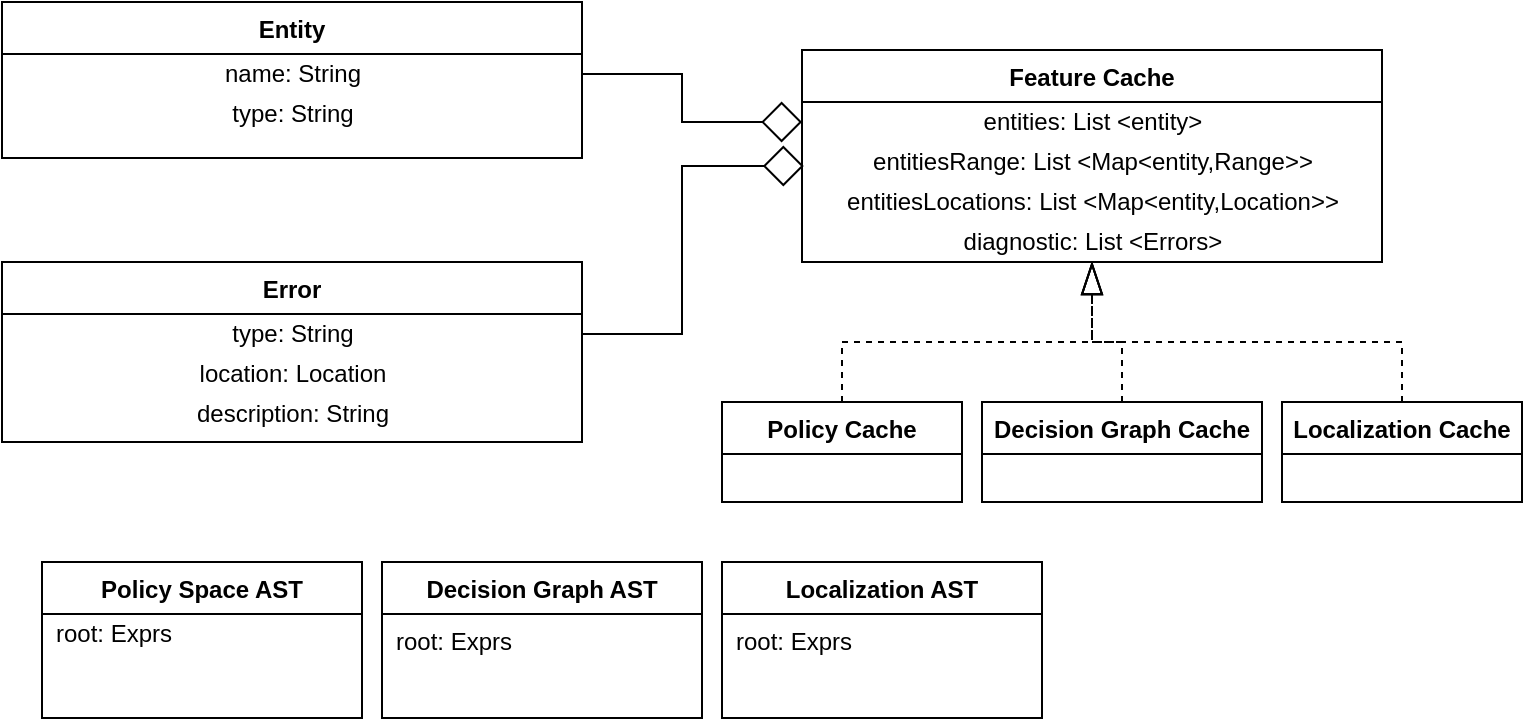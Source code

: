 <mxfile version="12.5.1" type="device"><diagram id="C5RBs43oDa-KdzZeNtuy" name="Page-1"><mxGraphModel dx="1426" dy="841" grid="1" gridSize="10" guides="1" tooltips="1" connect="1" arrows="1" fold="1" page="1" pageScale="1" pageWidth="827" pageHeight="1169" background="none" math="0" shadow="0"><root><mxCell id="WIyWlLk6GJQsqaUBKTNV-0"/><mxCell id="WIyWlLk6GJQsqaUBKTNV-1" parent="WIyWlLk6GJQsqaUBKTNV-0"/><mxCell id="qujARP6uBPNH6qZHEemD-4" value="Decision Graph AST" style="swimlane;fontStyle=1;childLayout=stackLayout;horizontal=1;startSize=26;horizontalStack=0;resizeParent=1;resizeLast=0;collapsible=1;marginBottom=0;rounded=0;shadow=0;strokeWidth=1;" parent="WIyWlLk6GJQsqaUBKTNV-1" vertex="1"><mxGeometry x="250" y="320" width="160" height="78" as="geometry"><mxRectangle x="20" y="80" width="160" height="26" as="alternateBounds"/></mxGeometry></mxCell><mxCell id="qujARP6uBPNH6qZHEemD-19" value="root: Exprs" style="text;html=1;spacingLeft=5;" parent="qujARP6uBPNH6qZHEemD-4" vertex="1"><mxGeometry y="26" width="160" height="30" as="geometry"/></mxCell><mxCell id="qujARP6uBPNH6qZHEemD-5" value="Policy Space AST" style="swimlane;fontStyle=1;childLayout=stackLayout;horizontal=1;startSize=26;horizontalStack=0;resizeParent=1;resizeLast=0;collapsible=1;marginBottom=0;rounded=0;shadow=0;strokeWidth=1;" parent="WIyWlLk6GJQsqaUBKTNV-1" vertex="1"><mxGeometry x="80" y="320" width="160" height="78" as="geometry"><mxRectangle x="20" y="80" width="160" height="26" as="alternateBounds"/></mxGeometry></mxCell><mxCell id="qujARP6uBPNH6qZHEemD-18" value="root: Exprs" style="text;html=1;align=left;verticalAlign=middle;resizable=0;points=[];autosize=1;fontSize=12;spacingLeft=5;" parent="qujARP6uBPNH6qZHEemD-5" vertex="1"><mxGeometry y="26" width="160" height="20" as="geometry"/></mxCell><mxCell id="qujARP6uBPNH6qZHEemD-22" value="Feature Cache" style="swimlane;fontStyle=1;childLayout=stackLayout;horizontal=1;startSize=26;horizontalStack=0;resizeParent=1;resizeLast=0;collapsible=1;marginBottom=0;rounded=0;shadow=0;strokeWidth=1;align=center;" parent="WIyWlLk6GJQsqaUBKTNV-1" vertex="1"><mxGeometry x="460" y="64" width="290" height="106" as="geometry"><mxRectangle x="20" y="80" width="160" height="26" as="alternateBounds"/></mxGeometry></mxCell><mxCell id="qujARP6uBPNH6qZHEemD-24" value="entities: List &amp;lt;entity&amp;gt;" style="text;html=1;align=center;verticalAlign=middle;resizable=0;points=[];autosize=1;fontSize=12;" parent="qujARP6uBPNH6qZHEemD-22" vertex="1"><mxGeometry y="26" width="290" height="20" as="geometry"/></mxCell><mxCell id="t-6Y0nThYywcBs8DZCZJ-10" value="entitiesRange: List &amp;lt;Map&amp;lt;entity,Range&amp;gt;&amp;gt;" style="text;html=1;align=center;verticalAlign=middle;resizable=0;points=[];autosize=1;fontSize=12;" parent="qujARP6uBPNH6qZHEemD-22" vertex="1"><mxGeometry y="46" width="290" height="20" as="geometry"/></mxCell><mxCell id="t-6Y0nThYywcBs8DZCZJ-11" value="entitiesLocations: List &amp;lt;Map&amp;lt;entity,Location&amp;gt;&amp;gt;" style="text;html=1;align=center;verticalAlign=middle;resizable=0;points=[];autosize=1;fontSize=12;" parent="qujARP6uBPNH6qZHEemD-22" vertex="1"><mxGeometry y="66" width="290" height="20" as="geometry"/></mxCell><mxCell id="t-6Y0nThYywcBs8DZCZJ-12" value="diagnostic: List &amp;lt;Errors&amp;gt;" style="text;html=1;align=center;verticalAlign=middle;resizable=0;points=[];autosize=1;fontSize=12;" parent="qujARP6uBPNH6qZHEemD-22" vertex="1"><mxGeometry y="86" width="290" height="20" as="geometry"/></mxCell><mxCell id="t-6Y0nThYywcBs8DZCZJ-0" value="Localization AST" style="swimlane;fontStyle=1;childLayout=stackLayout;horizontal=1;startSize=26;horizontalStack=0;resizeParent=1;resizeLast=0;collapsible=1;marginBottom=0;rounded=0;shadow=0;strokeWidth=1;" parent="WIyWlLk6GJQsqaUBKTNV-1" vertex="1"><mxGeometry x="420" y="320" width="160" height="78" as="geometry"><mxRectangle x="20" y="80" width="160" height="26" as="alternateBounds"/></mxGeometry></mxCell><mxCell id="t-6Y0nThYywcBs8DZCZJ-1" value="root: Exprs" style="text;html=1;spacingLeft=5;" parent="t-6Y0nThYywcBs8DZCZJ-0" vertex="1"><mxGeometry y="26" width="160" height="30" as="geometry"/></mxCell><mxCell id="t-6Y0nThYywcBs8DZCZJ-13" value="Error" style="swimlane;fontStyle=1;childLayout=stackLayout;horizontal=1;startSize=26;horizontalStack=0;resizeParent=1;resizeLast=0;collapsible=1;marginBottom=0;rounded=0;shadow=0;strokeWidth=1;align=center;" parent="WIyWlLk6GJQsqaUBKTNV-1" vertex="1"><mxGeometry x="60" y="170" width="290" height="90" as="geometry"><mxRectangle x="20" y="80" width="160" height="26" as="alternateBounds"/></mxGeometry></mxCell><mxCell id="t-6Y0nThYywcBs8DZCZJ-14" value="type: String" style="text;html=1;align=center;verticalAlign=middle;resizable=0;points=[];autosize=1;fontSize=12;" parent="t-6Y0nThYywcBs8DZCZJ-13" vertex="1"><mxGeometry y="26" width="290" height="20" as="geometry"/></mxCell><mxCell id="t-6Y0nThYywcBs8DZCZJ-15" value="location: Location" style="text;html=1;align=center;verticalAlign=middle;resizable=0;points=[];autosize=1;fontSize=12;" parent="t-6Y0nThYywcBs8DZCZJ-13" vertex="1"><mxGeometry y="46" width="290" height="20" as="geometry"/></mxCell><mxCell id="t-6Y0nThYywcBs8DZCZJ-16" value="description: String" style="text;html=1;align=center;verticalAlign=middle;resizable=0;points=[];autosize=1;fontSize=12;" parent="t-6Y0nThYywcBs8DZCZJ-13" vertex="1"><mxGeometry y="66" width="290" height="20" as="geometry"/></mxCell><mxCell id="t-6Y0nThYywcBs8DZCZJ-18" value="Entity" style="swimlane;fontStyle=1;childLayout=stackLayout;horizontal=1;startSize=26;horizontalStack=0;resizeParent=1;resizeLast=0;collapsible=1;marginBottom=0;rounded=0;shadow=0;strokeWidth=1;align=center;" parent="WIyWlLk6GJQsqaUBKTNV-1" vertex="1"><mxGeometry x="60" y="40" width="290" height="78" as="geometry"><mxRectangle x="20" y="80" width="160" height="26" as="alternateBounds"/></mxGeometry></mxCell><mxCell id="t-6Y0nThYywcBs8DZCZJ-19" value="name: String" style="text;html=1;align=center;verticalAlign=middle;resizable=0;points=[];autosize=1;fontSize=12;" parent="t-6Y0nThYywcBs8DZCZJ-18" vertex="1"><mxGeometry y="26" width="290" height="20" as="geometry"/></mxCell><mxCell id="t-6Y0nThYywcBs8DZCZJ-20" value="type: String" style="text;html=1;align=center;verticalAlign=middle;resizable=0;points=[];autosize=1;fontSize=12;" parent="t-6Y0nThYywcBs8DZCZJ-18" vertex="1"><mxGeometry y="46" width="290" height="20" as="geometry"/></mxCell><mxCell id="t-6Y0nThYywcBs8DZCZJ-27" style="edgeStyle=orthogonalEdgeStyle;rounded=0;orthogonalLoop=1;jettySize=auto;html=1;entryX=0;entryY=0.5;entryDx=0;entryDy=0;entryPerimeter=0;endArrow=diamond;endFill=0;sourcePerimeterSpacing=0;targetPerimeterSpacing=0;strokeWidth=1;endSize=18;" parent="WIyWlLk6GJQsqaUBKTNV-1" source="t-6Y0nThYywcBs8DZCZJ-19" target="qujARP6uBPNH6qZHEemD-24" edge="1"><mxGeometry relative="1" as="geometry"/></mxCell><mxCell id="t-6Y0nThYywcBs8DZCZJ-30" style="edgeStyle=orthogonalEdgeStyle;rounded=0;orthogonalLoop=1;jettySize=auto;html=1;entryX=0.003;entryY=0.6;entryDx=0;entryDy=0;entryPerimeter=0;endArrow=diamond;endFill=0;sourcePerimeterSpacing=0;targetPerimeterSpacing=0;strokeWidth=1;jumpSize=6;endSize=18;" parent="WIyWlLk6GJQsqaUBKTNV-1" source="t-6Y0nThYywcBs8DZCZJ-14" target="t-6Y0nThYywcBs8DZCZJ-10" edge="1"><mxGeometry relative="1" as="geometry"/></mxCell><mxCell id="t-6Y0nThYywcBs8DZCZJ-51" style="edgeStyle=orthogonalEdgeStyle;rounded=0;jumpSize=6;orthogonalLoop=1;jettySize=auto;html=1;sourcePerimeterSpacing=0;endArrow=blockThin;endFill=0;endSize=14;targetPerimeterSpacing=0;strokeWidth=1;dashed=1;" parent="WIyWlLk6GJQsqaUBKTNV-1" source="t-6Y0nThYywcBs8DZCZJ-36" target="qujARP6uBPNH6qZHEemD-22" edge="1"><mxGeometry relative="1" as="geometry"/></mxCell><mxCell id="t-6Y0nThYywcBs8DZCZJ-36" value="Localization Cache" style="swimlane;fontStyle=1;childLayout=stackLayout;horizontal=1;startSize=26;horizontalStack=0;resizeParent=1;resizeLast=0;collapsible=1;marginBottom=0;rounded=0;shadow=0;strokeWidth=1;align=center;" parent="WIyWlLk6GJQsqaUBKTNV-1" vertex="1"><mxGeometry x="700" y="240" width="120" height="50" as="geometry"><mxRectangle x="20" y="80" width="160" height="26" as="alternateBounds"/></mxGeometry></mxCell><mxCell id="t-6Y0nThYywcBs8DZCZJ-48" style="edgeStyle=orthogonalEdgeStyle;rounded=0;jumpSize=6;orthogonalLoop=1;jettySize=auto;html=1;sourcePerimeterSpacing=0;endArrow=blockThin;endFill=0;endSize=14;targetPerimeterSpacing=0;strokeWidth=1;dashed=1;" parent="WIyWlLk6GJQsqaUBKTNV-1" source="t-6Y0nThYywcBs8DZCZJ-41" target="qujARP6uBPNH6qZHEemD-22" edge="1"><mxGeometry relative="1" as="geometry"/></mxCell><mxCell id="t-6Y0nThYywcBs8DZCZJ-41" value="Decision Graph Cache" style="swimlane;fontStyle=1;childLayout=stackLayout;horizontal=1;startSize=26;horizontalStack=0;resizeParent=1;resizeLast=0;collapsible=1;marginBottom=0;rounded=0;shadow=0;strokeWidth=1;align=center;" parent="WIyWlLk6GJQsqaUBKTNV-1" vertex="1"><mxGeometry x="550" y="240" width="140" height="50" as="geometry"><mxRectangle x="20" y="80" width="160" height="26" as="alternateBounds"/></mxGeometry></mxCell><mxCell id="t-6Y0nThYywcBs8DZCZJ-50" style="edgeStyle=orthogonalEdgeStyle;rounded=0;jumpSize=6;orthogonalLoop=1;jettySize=auto;html=1;sourcePerimeterSpacing=0;endArrow=blockThin;endFill=0;endSize=14;targetPerimeterSpacing=0;strokeWidth=1;dashed=1;" parent="WIyWlLk6GJQsqaUBKTNV-1" source="t-6Y0nThYywcBs8DZCZJ-42" target="qujARP6uBPNH6qZHEemD-22" edge="1"><mxGeometry relative="1" as="geometry"/></mxCell><mxCell id="t-6Y0nThYywcBs8DZCZJ-42" value="Policy Cache" style="swimlane;fontStyle=1;childLayout=stackLayout;horizontal=1;startSize=26;horizontalStack=0;resizeParent=1;resizeLast=0;collapsible=1;marginBottom=0;rounded=0;shadow=0;strokeWidth=1;align=center;" parent="WIyWlLk6GJQsqaUBKTNV-1" vertex="1"><mxGeometry x="420" y="240" width="120" height="50" as="geometry"><mxRectangle x="20" y="80" width="160" height="26" as="alternateBounds"/></mxGeometry></mxCell></root></mxGraphModel></diagram></mxfile>